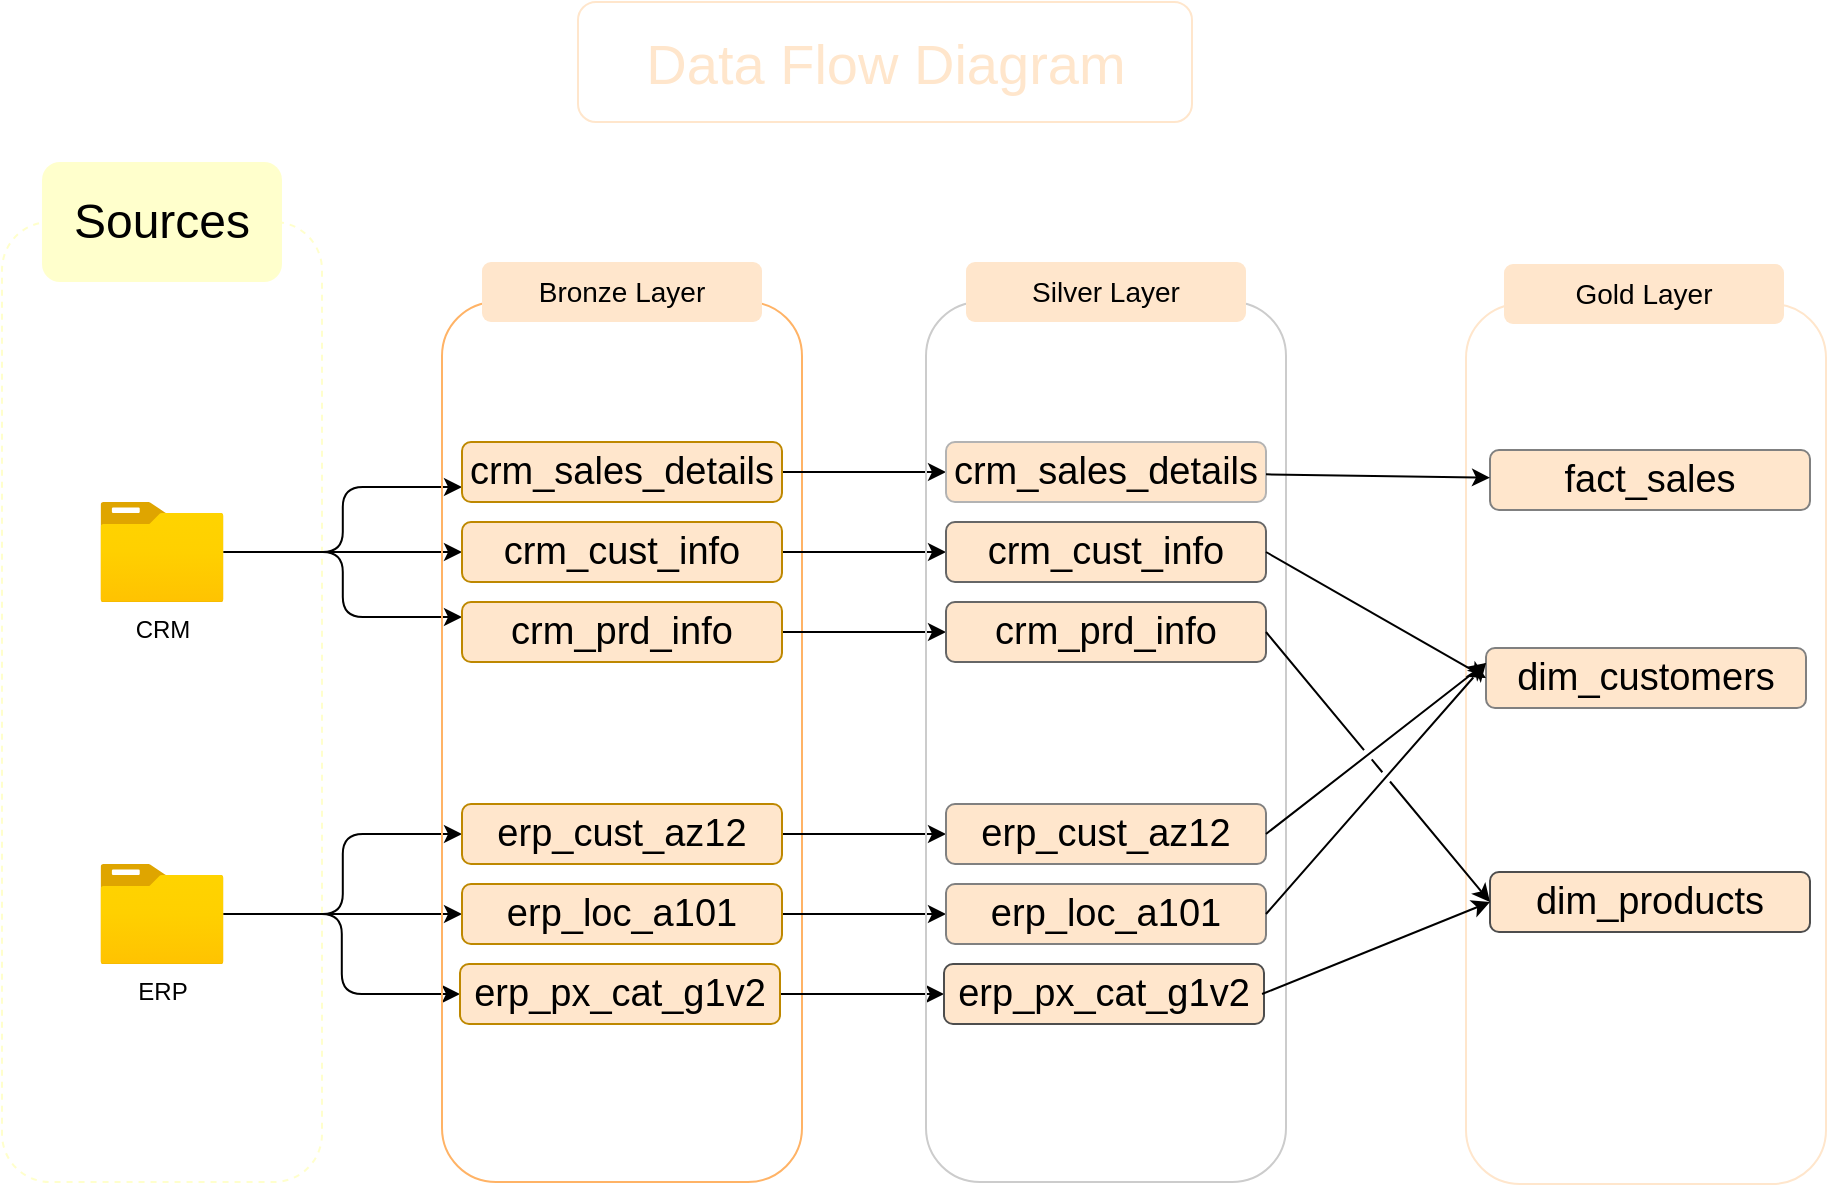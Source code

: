 <mxfile version="28.0.4">
  <diagram name="Page-1" id="VGZ53gnqZyQUHbnN6SPx">
    <mxGraphModel dx="1042" dy="626" grid="0" gridSize="10" guides="1" tooltips="1" connect="1" arrows="1" fold="1" page="0" pageScale="1" pageWidth="1100" pageHeight="850" background="none" math="0" shadow="0">
      <root>
        <mxCell id="0" />
        <mxCell id="1" parent="0" />
        <mxCell id="9yHbJ8pnY7JybOAa-Rzh-1" value="" style="rounded=1;whiteSpace=wrap;html=1;fillColor=none;dashed=1;strokeColor=#FFFFCC;" parent="1" vertex="1">
          <mxGeometry x="10" y="160" width="160" height="480" as="geometry" />
        </mxCell>
        <mxCell id="9yHbJ8pnY7JybOAa-Rzh-2" value="&lt;font style=&quot;font-size: 24px;&quot;&gt;Sources&lt;/font&gt;" style="rounded=1;whiteSpace=wrap;html=1;strokeColor=none;fillColor=#FFFFCC;fontColor=#000000;" parent="1" vertex="1">
          <mxGeometry x="30" y="130" width="120" height="60" as="geometry" />
        </mxCell>
        <mxCell id="9yHbJ8pnY7JybOAa-Rzh-12" style="edgeStyle=orthogonalEdgeStyle;rounded=1;orthogonalLoop=1;jettySize=auto;html=1;entryX=0;entryY=0.75;entryDx=0;entryDy=0;" parent="1" source="9yHbJ8pnY7JybOAa-Rzh-3" target="9yHbJ8pnY7JybOAa-Rzh-7" edge="1">
          <mxGeometry relative="1" as="geometry" />
        </mxCell>
        <mxCell id="9yHbJ8pnY7JybOAa-Rzh-13" style="edgeStyle=orthogonalEdgeStyle;rounded=1;orthogonalLoop=1;jettySize=auto;html=1;entryX=0;entryY=0.5;entryDx=0;entryDy=0;" parent="1" source="9yHbJ8pnY7JybOAa-Rzh-3" target="9yHbJ8pnY7JybOAa-Rzh-8" edge="1">
          <mxGeometry relative="1" as="geometry" />
        </mxCell>
        <mxCell id="9yHbJ8pnY7JybOAa-Rzh-14" style="edgeStyle=orthogonalEdgeStyle;rounded=1;orthogonalLoop=1;jettySize=auto;html=1;entryX=0;entryY=0.25;entryDx=0;entryDy=0;" parent="1" source="9yHbJ8pnY7JybOAa-Rzh-3" target="9yHbJ8pnY7JybOAa-Rzh-9" edge="1">
          <mxGeometry relative="1" as="geometry" />
        </mxCell>
        <mxCell id="9yHbJ8pnY7JybOAa-Rzh-3" value="CRM" style="image;aspect=fixed;html=1;points=[];align=center;fontSize=12;image=img/lib/azure2/general/Folder_Blank.svg;rounded=1;" parent="1" vertex="1">
          <mxGeometry x="59.19" y="300" width="61.61" height="50" as="geometry" />
        </mxCell>
        <mxCell id="9yHbJ8pnY7JybOAa-Rzh-19" style="edgeStyle=orthogonalEdgeStyle;rounded=1;orthogonalLoop=1;jettySize=auto;html=1;" parent="1" source="9yHbJ8pnY7JybOAa-Rzh-4" target="9yHbJ8pnY7JybOAa-Rzh-16" edge="1">
          <mxGeometry relative="1" as="geometry" />
        </mxCell>
        <mxCell id="9yHbJ8pnY7JybOAa-Rzh-20" style="edgeStyle=orthogonalEdgeStyle;rounded=1;orthogonalLoop=1;jettySize=auto;html=1;" parent="1" source="9yHbJ8pnY7JybOAa-Rzh-4" target="9yHbJ8pnY7JybOAa-Rzh-17" edge="1">
          <mxGeometry relative="1" as="geometry" />
        </mxCell>
        <mxCell id="XbO-eKTjmLf-hu9r0S6E-1" style="edgeStyle=orthogonalEdgeStyle;rounded=1;orthogonalLoop=1;jettySize=auto;html=1;" parent="1" source="9yHbJ8pnY7JybOAa-Rzh-4" target="9yHbJ8pnY7JybOAa-Rzh-15" edge="1">
          <mxGeometry relative="1" as="geometry" />
        </mxCell>
        <mxCell id="9yHbJ8pnY7JybOAa-Rzh-4" value="ERP" style="image;aspect=fixed;html=1;points=[];align=center;fontSize=12;image=img/lib/azure2/general/Folder_Blank.svg;rounded=1;" parent="1" vertex="1">
          <mxGeometry x="59.19" y="481" width="61.61" height="50" as="geometry" />
        </mxCell>
        <mxCell id="9yHbJ8pnY7JybOAa-Rzh-5" value="" style="rounded=1;whiteSpace=wrap;html=1;fillStyle=hatch;fillColor=none;fontColor=#ffffff;strokeColor=#FFB366;" parent="1" vertex="1">
          <mxGeometry x="230" y="200" width="180" height="440" as="geometry" />
        </mxCell>
        <mxCell id="9yHbJ8pnY7JybOAa-Rzh-6" value="&lt;font style=&quot;font-size: 14px;&quot;&gt;Bronze Layer&lt;/font&gt;" style="rounded=1;whiteSpace=wrap;html=1;fillColor=light-dark(#ffe6cc, #f38816);strokeColor=none;" parent="1" vertex="1">
          <mxGeometry x="250" y="180" width="140" height="30" as="geometry" />
        </mxCell>
        <mxCell id="XbO-eKTjmLf-hu9r0S6E-12" style="edgeStyle=orthogonalEdgeStyle;rounded=1;orthogonalLoop=1;jettySize=auto;html=1;entryX=0;entryY=0.5;entryDx=0;entryDy=0;" parent="1" source="9yHbJ8pnY7JybOAa-Rzh-7" target="XbO-eKTjmLf-hu9r0S6E-6" edge="1">
          <mxGeometry relative="1" as="geometry" />
        </mxCell>
        <mxCell id="9yHbJ8pnY7JybOAa-Rzh-7" value="&lt;font style=&quot;font-size: 19px;&quot;&gt;crm_sales_details&lt;/font&gt;" style="rounded=1;whiteSpace=wrap;html=1;fillColor=light-dark(#ffe6cc, #f38816);strokeColor=#BE8800;" parent="1" vertex="1">
          <mxGeometry x="240" y="270" width="160" height="30" as="geometry" />
        </mxCell>
        <mxCell id="XbO-eKTjmLf-hu9r0S6E-13" style="edgeStyle=orthogonalEdgeStyle;rounded=1;orthogonalLoop=1;jettySize=auto;html=1;entryX=0;entryY=0.5;entryDx=0;entryDy=0;" parent="1" source="9yHbJ8pnY7JybOAa-Rzh-8" target="XbO-eKTjmLf-hu9r0S6E-7" edge="1">
          <mxGeometry relative="1" as="geometry" />
        </mxCell>
        <mxCell id="9yHbJ8pnY7JybOAa-Rzh-8" value="&lt;font style=&quot;font-size: 19px;&quot;&gt;crm_cust_info&lt;/font&gt;" style="rounded=1;whiteSpace=wrap;html=1;fillColor=light-dark(#ffe6cc, #f38816);strokeColor=#BE8800;" parent="1" vertex="1">
          <mxGeometry x="240" y="310" width="160" height="30" as="geometry" />
        </mxCell>
        <mxCell id="XbO-eKTjmLf-hu9r0S6E-14" style="edgeStyle=orthogonalEdgeStyle;rounded=1;orthogonalLoop=1;jettySize=auto;html=1;entryX=0;entryY=0.5;entryDx=0;entryDy=0;" parent="1" source="9yHbJ8pnY7JybOAa-Rzh-9" target="XbO-eKTjmLf-hu9r0S6E-8" edge="1">
          <mxGeometry relative="1" as="geometry" />
        </mxCell>
        <mxCell id="9yHbJ8pnY7JybOAa-Rzh-9" value="&lt;font style=&quot;font-size: 19px;&quot;&gt;crm_prd_info&lt;/font&gt;" style="rounded=1;whiteSpace=wrap;html=1;fillColor=light-dark(#ffe6cc, #f38816);strokeColor=#BE8800;" parent="1" vertex="1">
          <mxGeometry x="240" y="350" width="160" height="30" as="geometry" />
        </mxCell>
        <mxCell id="XbO-eKTjmLf-hu9r0S6E-15" style="edgeStyle=orthogonalEdgeStyle;rounded=1;orthogonalLoop=1;jettySize=auto;html=1;entryX=0;entryY=0.5;entryDx=0;entryDy=0;" parent="1" source="9yHbJ8pnY7JybOAa-Rzh-15" target="XbO-eKTjmLf-hu9r0S6E-9" edge="1">
          <mxGeometry relative="1" as="geometry" />
        </mxCell>
        <mxCell id="9yHbJ8pnY7JybOAa-Rzh-15" value="&lt;font style=&quot;font-size: 19px;&quot;&gt;erp_cust_az12&lt;/font&gt;" style="rounded=1;whiteSpace=wrap;html=1;fillColor=light-dark(#ffe6cc, #f38816);strokeColor=#BE8800;" parent="1" vertex="1">
          <mxGeometry x="240" y="451" width="160" height="30" as="geometry" />
        </mxCell>
        <mxCell id="XbO-eKTjmLf-hu9r0S6E-16" style="edgeStyle=orthogonalEdgeStyle;rounded=1;orthogonalLoop=1;jettySize=auto;html=1;entryX=0;entryY=0.5;entryDx=0;entryDy=0;" parent="1" source="9yHbJ8pnY7JybOAa-Rzh-16" target="XbO-eKTjmLf-hu9r0S6E-10" edge="1">
          <mxGeometry relative="1" as="geometry" />
        </mxCell>
        <mxCell id="9yHbJ8pnY7JybOAa-Rzh-16" value="&lt;font style=&quot;font-size: 19px;&quot;&gt;erp_loc_a101&lt;/font&gt;" style="rounded=1;whiteSpace=wrap;html=1;fillColor=light-dark(#ffe6cc, #f38816);strokeColor=#BE8800;" parent="1" vertex="1">
          <mxGeometry x="240" y="491" width="160" height="30" as="geometry" />
        </mxCell>
        <mxCell id="XbO-eKTjmLf-hu9r0S6E-17" style="edgeStyle=orthogonalEdgeStyle;rounded=1;orthogonalLoop=1;jettySize=auto;html=1;entryX=0;entryY=0.5;entryDx=0;entryDy=0;" parent="1" source="9yHbJ8pnY7JybOAa-Rzh-17" target="XbO-eKTjmLf-hu9r0S6E-11" edge="1">
          <mxGeometry relative="1" as="geometry" />
        </mxCell>
        <mxCell id="9yHbJ8pnY7JybOAa-Rzh-17" value="&lt;font style=&quot;font-size: 19px;&quot;&gt;erp_px_cat_g1v2&lt;/font&gt;" style="rounded=1;whiteSpace=wrap;html=1;fillColor=light-dark(#ffe6cc, #f38816);strokeColor=#BE8800;" parent="1" vertex="1">
          <mxGeometry x="239" y="531" width="160" height="30" as="geometry" />
        </mxCell>
        <mxCell id="XbO-eKTjmLf-hu9r0S6E-4" value="" style="rounded=1;whiteSpace=wrap;html=1;fillStyle=hatch;fillColor=none;fontColor=#ffffff;strokeColor=#CCCCCC;" parent="1" vertex="1">
          <mxGeometry x="472" y="200" width="180" height="440" as="geometry" />
        </mxCell>
        <mxCell id="XbO-eKTjmLf-hu9r0S6E-5" value="&lt;font style=&quot;font-size: 14px;&quot;&gt;Silver Layer&lt;/font&gt;" style="rounded=1;whiteSpace=wrap;html=1;fillColor=light-dark(#FFE6CC,#CCCCCC);strokeColor=none;" parent="1" vertex="1">
          <mxGeometry x="492" y="180" width="140" height="30" as="geometry" />
        </mxCell>
        <mxCell id="XbO-eKTjmLf-hu9r0S6E-6" value="&lt;font style=&quot;font-size: 19px;&quot;&gt;crm_sales_details&lt;/font&gt;" style="rounded=1;whiteSpace=wrap;html=1;fillColor=light-dark(#FFE6CC,#CCCCCC);strokeColor=#B3B3B3;gradientColor=none;" parent="1" vertex="1">
          <mxGeometry x="482" y="270" width="160" height="30" as="geometry" />
        </mxCell>
        <mxCell id="XbO-eKTjmLf-hu9r0S6E-7" value="&lt;font style=&quot;font-size: 19px;&quot;&gt;crm_cust_info&lt;/font&gt;" style="rounded=1;whiteSpace=wrap;html=1;fillColor=light-dark(#FFE6CC,#CCCCCC);strokeColor=#666666;" parent="1" vertex="1">
          <mxGeometry x="482" y="310" width="160" height="30" as="geometry" />
        </mxCell>
        <mxCell id="XbO-eKTjmLf-hu9r0S6E-8" value="&lt;font style=&quot;font-size: 19px;&quot;&gt;crm_prd_info&lt;/font&gt;" style="rounded=1;whiteSpace=wrap;html=1;fillColor=light-dark(#FFE6CC,#CCCCCC);strokeColor=#666666;" parent="1" vertex="1">
          <mxGeometry x="482" y="350" width="160" height="30" as="geometry" />
        </mxCell>
        <mxCell id="XbO-eKTjmLf-hu9r0S6E-9" value="&lt;font style=&quot;font-size: 19px;&quot;&gt;erp_cust_az12&lt;/font&gt;" style="rounded=1;whiteSpace=wrap;html=1;fillColor=light-dark(#FFE6CC,#CCCCCC);strokeColor=#808080;" parent="1" vertex="1">
          <mxGeometry x="482" y="451" width="160" height="30" as="geometry" />
        </mxCell>
        <mxCell id="XbO-eKTjmLf-hu9r0S6E-10" value="&lt;font style=&quot;font-size: 19px;&quot;&gt;erp_loc_a101&lt;/font&gt;" style="rounded=1;whiteSpace=wrap;html=1;fillColor=light-dark(#FFE6CC,#CCCCCC);strokeColor=#808080;" parent="1" vertex="1">
          <mxGeometry x="482" y="491" width="160" height="30" as="geometry" />
        </mxCell>
        <mxCell id="XbO-eKTjmLf-hu9r0S6E-11" value="&lt;font style=&quot;font-size: 19px;&quot;&gt;erp_px_cat_g1v2&lt;/font&gt;" style="rounded=1;whiteSpace=wrap;html=1;fillColor=light-dark(#FFE6CC,#CCCCCC);strokeColor=#4D4D4D;" parent="1" vertex="1">
          <mxGeometry x="481" y="531" width="160" height="30" as="geometry" />
        </mxCell>
        <mxCell id="N6R7vNguOrPX6i9t_lJy-2" value="" style="rounded=1;whiteSpace=wrap;html=1;fillStyle=hatch;fillColor=none;fontColor=#ffffff;strokeColor=light-dark(#FFE6CC,#FFE599);" parent="1" vertex="1">
          <mxGeometry x="742" y="201" width="180" height="440" as="geometry" />
        </mxCell>
        <mxCell id="N6R7vNguOrPX6i9t_lJy-3" value="&lt;font style=&quot;font-size: 14px;&quot;&gt;Gold Layer&lt;/font&gt;" style="rounded=1;whiteSpace=wrap;html=1;fillColor=light-dark(#FFE6CC,#FFE599);strokeColor=none;" parent="1" vertex="1">
          <mxGeometry x="761" y="181" width="140" height="30" as="geometry" />
        </mxCell>
        <mxCell id="N6R7vNguOrPX6i9t_lJy-7" value="&lt;span style=&quot;font-size: 19px;&quot;&gt;fact_sales&lt;/span&gt;" style="rounded=1;whiteSpace=wrap;html=1;fillColor=light-dark(#FFE6CC,#FFE599);strokeColor=#808080;" parent="1" vertex="1">
          <mxGeometry x="754" y="274" width="160" height="30" as="geometry" />
        </mxCell>
        <mxCell id="N6R7vNguOrPX6i9t_lJy-8" value="&lt;span style=&quot;font-size: 19px;&quot;&gt;dim_customers&lt;/span&gt;" style="rounded=1;whiteSpace=wrap;html=1;fillColor=light-dark(#FFE6CC,#FFE599);strokeColor=#808080;" parent="1" vertex="1">
          <mxGeometry x="752" y="373" width="160" height="30" as="geometry" />
        </mxCell>
        <mxCell id="N6R7vNguOrPX6i9t_lJy-9" value="&lt;span style=&quot;font-size: 19px;&quot;&gt;dim_products&lt;/span&gt;" style="rounded=1;whiteSpace=wrap;html=1;fillColor=light-dark(#FFE6CC,#FFE599);strokeColor=#4D4D4D;" parent="1" vertex="1">
          <mxGeometry x="754" y="485" width="160" height="30" as="geometry" />
        </mxCell>
        <mxCell id="N6R7vNguOrPX6i9t_lJy-10" value="" style="endArrow=classic;html=1;rounded=0;" parent="1" source="XbO-eKTjmLf-hu9r0S6E-6" target="N6R7vNguOrPX6i9t_lJy-7" edge="1">
          <mxGeometry width="50" height="50" relative="1" as="geometry">
            <mxPoint x="672" y="441" as="sourcePoint" />
            <mxPoint x="722" y="391" as="targetPoint" />
            <Array as="points" />
          </mxGeometry>
        </mxCell>
        <mxCell id="N6R7vNguOrPX6i9t_lJy-12" value="" style="endArrow=classic;html=1;rounded=0;exitX=1;exitY=0.5;exitDx=0;exitDy=0;jumpStyle=gap;entryX=0;entryY=0.5;entryDx=0;entryDy=0;" parent="1" source="XbO-eKTjmLf-hu9r0S6E-7" target="N6R7vNguOrPX6i9t_lJy-8" edge="1">
          <mxGeometry width="50" height="50" relative="1" as="geometry">
            <mxPoint x="668" y="281" as="sourcePoint" />
            <mxPoint x="764" y="418" as="targetPoint" />
            <Array as="points" />
          </mxGeometry>
        </mxCell>
        <mxCell id="N6R7vNguOrPX6i9t_lJy-13" value="" style="endArrow=classic;html=1;rounded=0;exitX=1;exitY=0.5;exitDx=0;exitDy=0;entryX=0;entryY=0.25;entryDx=0;entryDy=0;jumpStyle=gap;" parent="1" source="XbO-eKTjmLf-hu9r0S6E-9" target="N6R7vNguOrPX6i9t_lJy-8" edge="1">
          <mxGeometry width="50" height="50" relative="1" as="geometry">
            <mxPoint x="689" y="355" as="sourcePoint" />
            <mxPoint x="762" y="414" as="targetPoint" />
            <Array as="points" />
          </mxGeometry>
        </mxCell>
        <mxCell id="N6R7vNguOrPX6i9t_lJy-14" value="" style="endArrow=classic;html=1;rounded=0;exitX=1;exitY=0.5;exitDx=0;exitDy=0;entryX=0;entryY=0.25;entryDx=0;entryDy=0;jumpStyle=gap;" parent="1" source="XbO-eKTjmLf-hu9r0S6E-10" target="N6R7vNguOrPX6i9t_lJy-8" edge="1">
          <mxGeometry width="50" height="50" relative="1" as="geometry">
            <mxPoint x="628" y="506" as="sourcePoint" />
            <mxPoint x="756" y="454" as="targetPoint" />
            <Array as="points" />
          </mxGeometry>
        </mxCell>
        <mxCell id="N6R7vNguOrPX6i9t_lJy-15" value="" style="endArrow=classic;html=1;rounded=0;exitX=1;exitY=0.5;exitDx=0;exitDy=0;jumpStyle=gap;entryX=0;entryY=0.5;entryDx=0;entryDy=0;" parent="1" source="XbO-eKTjmLf-hu9r0S6E-8" target="N6R7vNguOrPX6i9t_lJy-9" edge="1">
          <mxGeometry width="50" height="50" relative="1" as="geometry">
            <mxPoint x="659" y="380" as="sourcePoint" />
            <mxPoint x="763" y="466" as="targetPoint" />
            <Array as="points" />
          </mxGeometry>
        </mxCell>
        <mxCell id="N6R7vNguOrPX6i9t_lJy-16" value="" style="endArrow=classic;html=1;rounded=0;exitX=0.994;exitY=0.5;exitDx=0;exitDy=0;exitPerimeter=0;jumpStyle=gap;entryX=0;entryY=0.5;entryDx=0;entryDy=0;" parent="1" source="XbO-eKTjmLf-hu9r0S6E-11" target="N6R7vNguOrPX6i9t_lJy-9" edge="1">
          <mxGeometry width="50" height="50" relative="1" as="geometry">
            <mxPoint x="628" y="550" as="sourcePoint" />
            <mxPoint x="763" y="462" as="targetPoint" />
            <Array as="points" />
          </mxGeometry>
        </mxCell>
        <mxCell id="N6R7vNguOrPX6i9t_lJy-18" value="" style="rounded=1;whiteSpace=wrap;html=1;strokeColor=light-dark(#FFE6CC,#FFE599);" parent="1" vertex="1">
          <mxGeometry x="298" y="50" width="307" height="60" as="geometry" />
        </mxCell>
        <mxCell id="N6R7vNguOrPX6i9t_lJy-17" value="&lt;font style=&quot;font-size: 28px;&quot;&gt;Data Flow Diagram&lt;/font&gt;" style="text;html=1;align=center;verticalAlign=middle;whiteSpace=wrap;rounded=0;strokeColor=none;fillColor=default;fontColor=light-dark(#FFE6CC,#FFE599);" parent="1" vertex="1">
          <mxGeometry x="320.5" y="58" width="262" height="46" as="geometry" />
        </mxCell>
      </root>
    </mxGraphModel>
  </diagram>
</mxfile>
